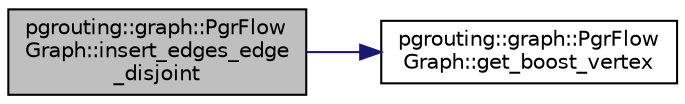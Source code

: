 digraph "pgrouting::graph::PgrFlowGraph::insert_edges_edge_disjoint"
{
  edge [fontname="Helvetica",fontsize="10",labelfontname="Helvetica",labelfontsize="10"];
  node [fontname="Helvetica",fontsize="10",shape=record];
  rankdir="LR";
  Node179 [label="pgrouting::graph::PgrFlow\lGraph::insert_edges_edge\l_disjoint",height=0.2,width=0.4,color="black", fillcolor="grey75", style="filled", fontcolor="black"];
  Node179 -> Node180 [color="midnightblue",fontsize="10",style="solid",fontname="Helvetica"];
  Node180 [label="pgrouting::graph::PgrFlow\lGraph::get_boost_vertex",height=0.2,width=0.4,color="black", fillcolor="white", style="filled",URL="$classpgrouting_1_1graph_1_1PgrFlowGraph.html#a9961761c130668d5ef8f97ac76a5daa2"];
}
